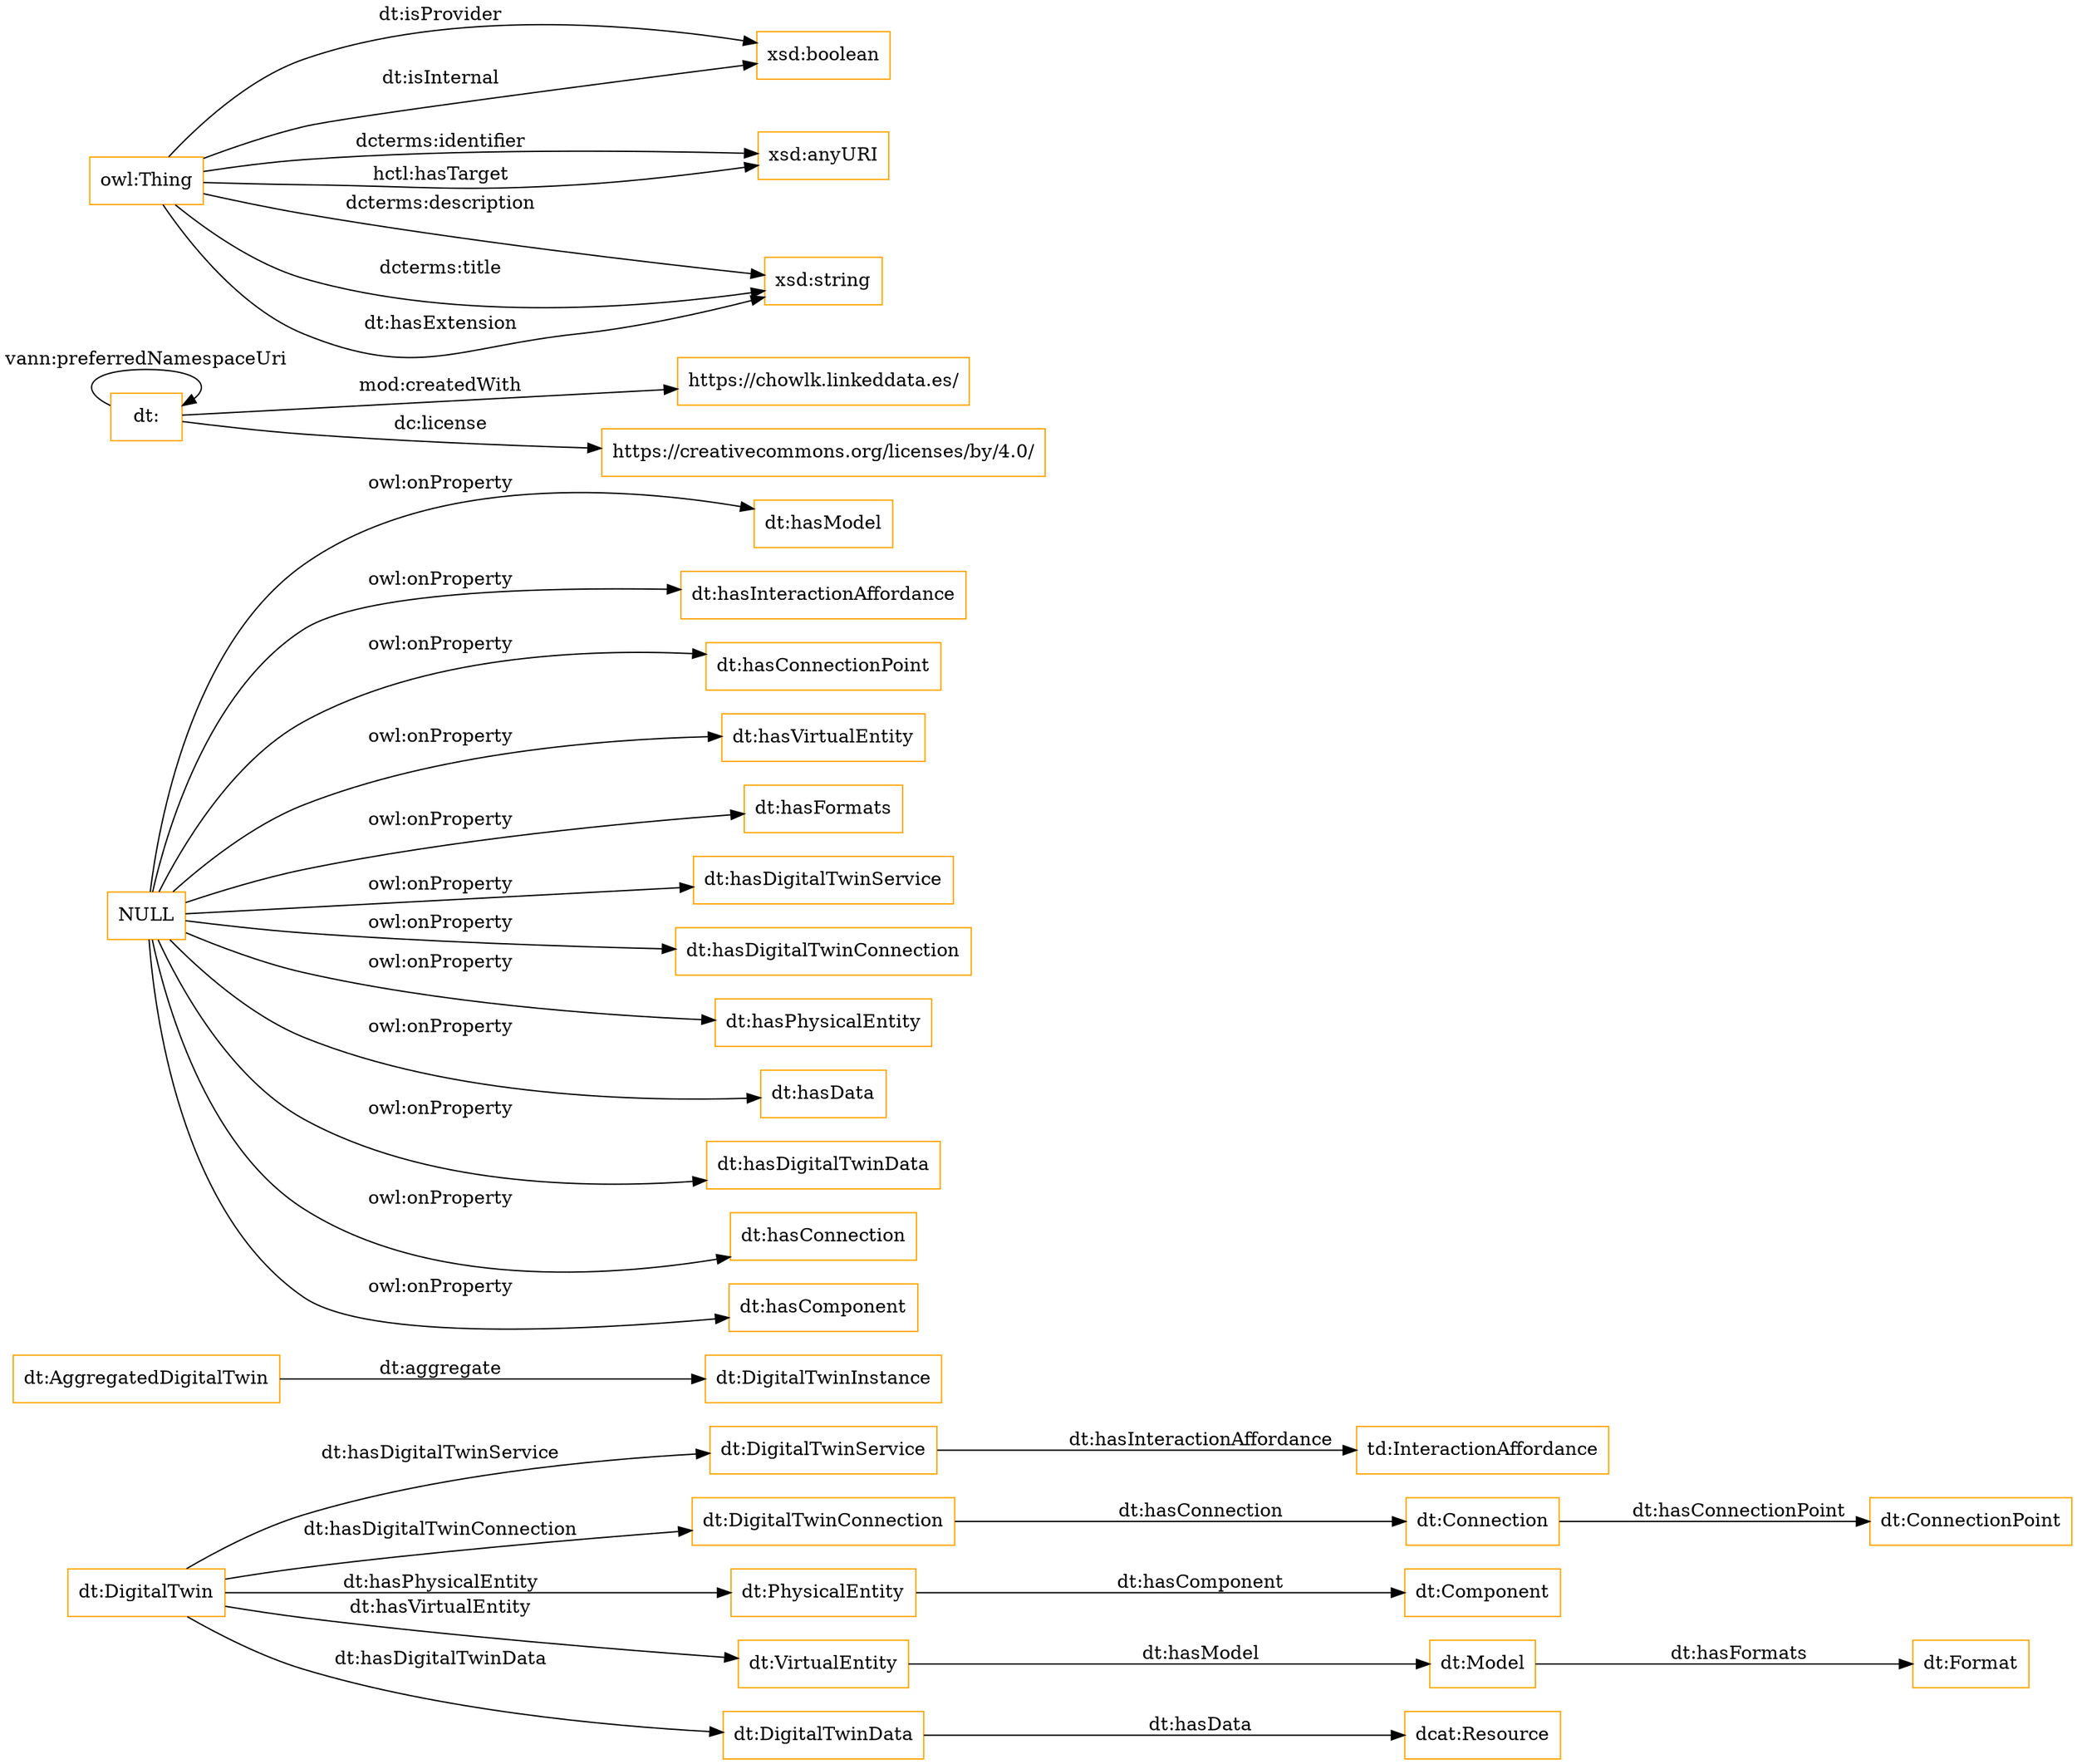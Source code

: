 digraph ar2dtool_diagram { 
rankdir=LR;
size="1501"
node [shape = rectangle, color="orange"]; "dt:Component" "dt:Connection" "dt:AggregatedDigitalTwin" "dt:DigitalTwinService" "td:InteractionAffordance" "dt:DigitalTwinConnection" "dt:DigitalTwin" "dt:PhysicalEntity" "dt:DigitalTwinInstance" "dt:Format" "dcat:Resource" "dt:VirtualEntity" "dt:DigitalTwinData" "dt:Model" "dt:ConnectionPoint" ; /*classes style*/
	"NULL" -> "dt:hasModel" [ label = "owl:onProperty" ];
	"NULL" -> "dt:hasInteractionAffordance" [ label = "owl:onProperty" ];
	"NULL" -> "dt:hasConnectionPoint" [ label = "owl:onProperty" ];
	"NULL" -> "dt:hasVirtualEntity" [ label = "owl:onProperty" ];
	"NULL" -> "dt:hasFormats" [ label = "owl:onProperty" ];
	"NULL" -> "dt:hasDigitalTwinService" [ label = "owl:onProperty" ];
	"NULL" -> "dt:hasDigitalTwinConnection" [ label = "owl:onProperty" ];
	"NULL" -> "dt:hasPhysicalEntity" [ label = "owl:onProperty" ];
	"NULL" -> "dt:hasData" [ label = "owl:onProperty" ];
	"NULL" -> "dt:hasDigitalTwinData" [ label = "owl:onProperty" ];
	"NULL" -> "dt:hasConnection" [ label = "owl:onProperty" ];
	"NULL" -> "dt:hasComponent" [ label = "owl:onProperty" ];
	"dt:" -> "dt:" [ label = "vann:preferredNamespaceUri" ];
	"dt:" -> "https://chowlk.linkeddata.es/" [ label = "mod:createdWith" ];
	"dt:" -> "https://creativecommons.org/licenses/by/4.0/" [ label = "dc:license" ];
	"dt:DigitalTwin" -> "dt:PhysicalEntity" [ label = "dt:hasPhysicalEntity" ];
	"owl:Thing" -> "xsd:boolean" [ label = "dt:isProvider" ];
	"dt:Model" -> "dt:Format" [ label = "dt:hasFormats" ];
	"owl:Thing" -> "xsd:anyURI" [ label = "dcterms:identifier" ];
	"dt:DigitalTwin" -> "dt:DigitalTwinData" [ label = "dt:hasDigitalTwinData" ];
	"dt:PhysicalEntity" -> "dt:Component" [ label = "dt:hasComponent" ];
	"owl:Thing" -> "xsd:anyURI" [ label = "hctl:hasTarget" ];
	"dt:AggregatedDigitalTwin" -> "dt:DigitalTwinInstance" [ label = "dt:aggregate" ];
	"dt:DigitalTwin" -> "dt:VirtualEntity" [ label = "dt:hasVirtualEntity" ];
	"dt:VirtualEntity" -> "dt:Model" [ label = "dt:hasModel" ];
	"owl:Thing" -> "xsd:string" [ label = "dcterms:description" ];
	"dt:DigitalTwinData" -> "dcat:Resource" [ label = "dt:hasData" ];
	"owl:Thing" -> "xsd:boolean" [ label = "dt:isInternal" ];
	"dt:DigitalTwin" -> "dt:DigitalTwinService" [ label = "dt:hasDigitalTwinService" ];
	"dt:DigitalTwinConnection" -> "dt:Connection" [ label = "dt:hasConnection" ];
	"dt:DigitalTwin" -> "dt:DigitalTwinConnection" [ label = "dt:hasDigitalTwinConnection" ];
	"owl:Thing" -> "xsd:string" [ label = "dcterms:title" ];
	"owl:Thing" -> "xsd:string" [ label = "dt:hasExtension" ];
	"dt:DigitalTwinService" -> "td:InteractionAffordance" [ label = "dt:hasInteractionAffordance" ];
	"dt:Connection" -> "dt:ConnectionPoint" [ label = "dt:hasConnectionPoint" ];

}
